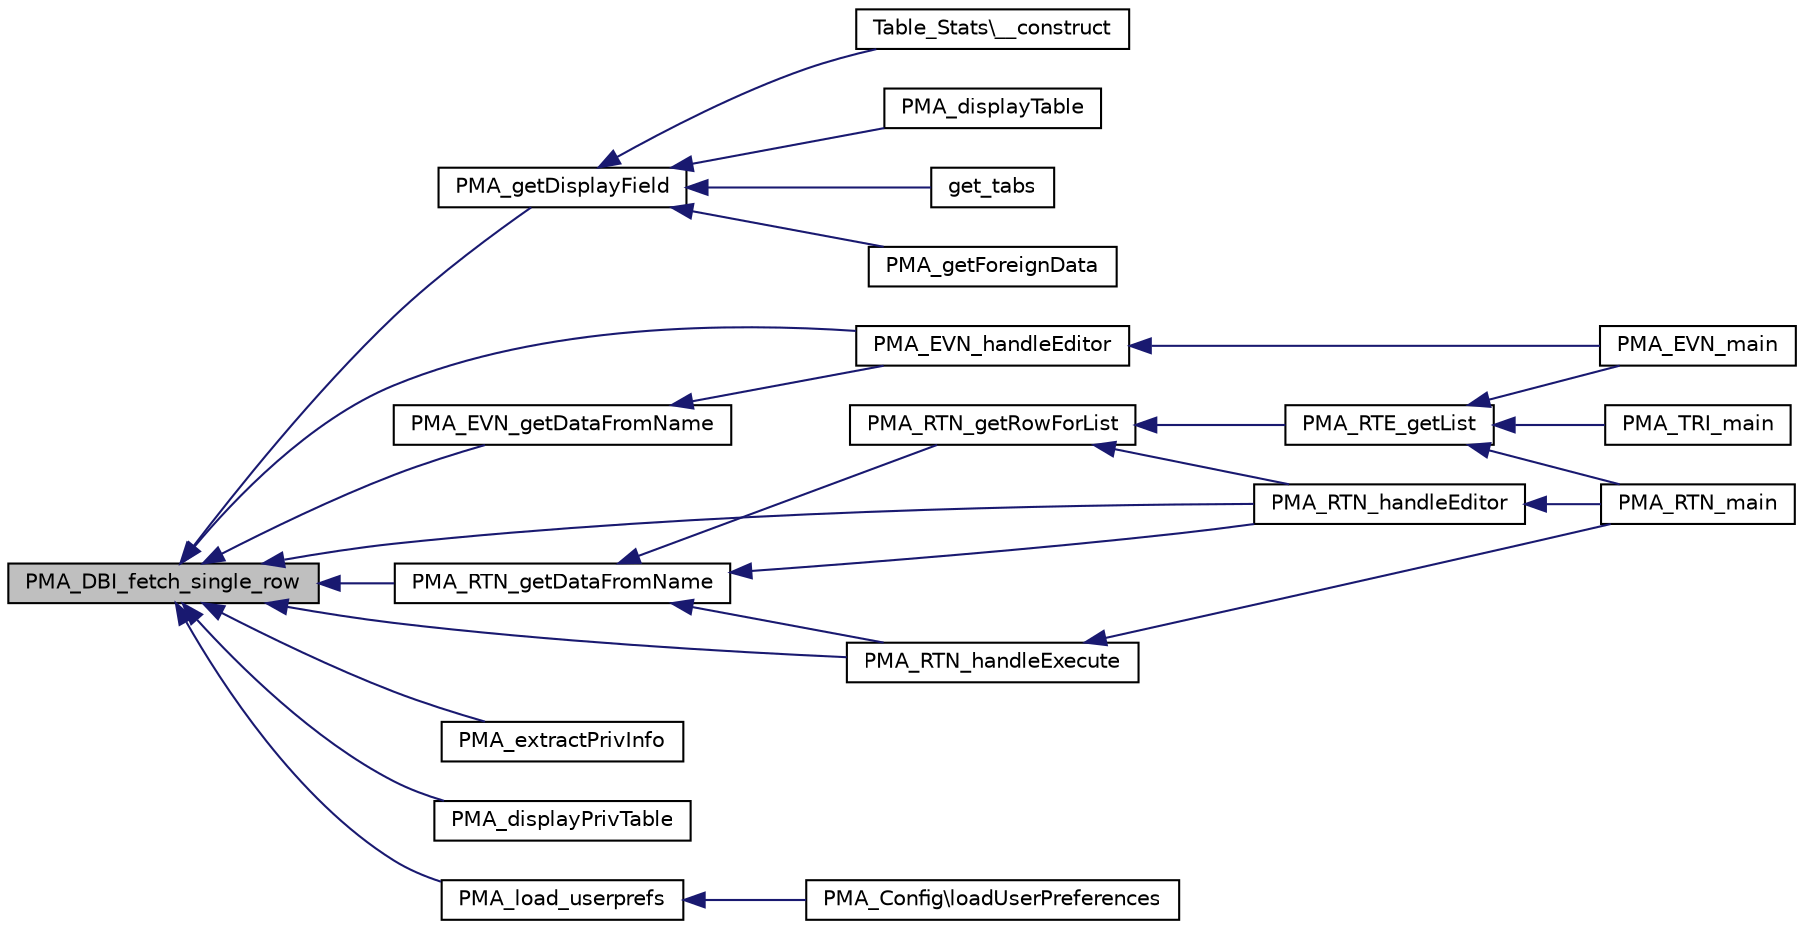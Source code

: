 digraph G
{
  edge [fontname="Helvetica",fontsize="10",labelfontname="Helvetica",labelfontsize="10"];
  node [fontname="Helvetica",fontsize="10",shape=record];
  rankdir="LR";
  Node1 [label="PMA_DBI_fetch_single_row",height=0.2,width=0.4,color="black", fillcolor="grey75", style="filled" fontcolor="black"];
  Node1 -> Node2 [dir="back",color="midnightblue",fontsize="10",style="solid",fontname="Helvetica"];
  Node2 [label="PMA_getDisplayField",height=0.2,width=0.4,color="black", fillcolor="white", style="filled",URL="$relation_8lib_8php.html#ac4b9248f6ad1179a0f86d70f2ad99362",tooltip="Gets the display field of a table."];
  Node2 -> Node3 [dir="back",color="midnightblue",fontsize="10",style="solid",fontname="Helvetica"];
  Node3 [label="Table_Stats\\__construct",height=0.2,width=0.4,color="black", fillcolor="white", style="filled",URL="$classTable__Stats.html#a9434b856824f1e3edd57ef9ffe4e83bb",tooltip="The &quot;Table_Stats&quot; constructor."];
  Node2 -> Node4 [dir="back",color="midnightblue",fontsize="10",style="solid",fontname="Helvetica"];
  Node4 [label="PMA_displayTable",height=0.2,width=0.4,color="black", fillcolor="white", style="filled",URL="$display__tbl_8lib_8php.html#ab64d4328beb5bc6b0a62abfa39fb447a",tooltip="Displays a table of results returned by a SQL query."];
  Node2 -> Node5 [dir="back",color="midnightblue",fontsize="10",style="solid",fontname="Helvetica"];
  Node5 [label="get_tabs",height=0.2,width=0.4,color="black", fillcolor="white", style="filled",URL="$pmd__common_8php.html#a1cd4d60cbb6dfd89d92b21f61f25b3c9",tooltip="retrieves table info and stores it in $GLOBALS[&#39;PMD&#39;]"];
  Node2 -> Node6 [dir="back",color="midnightblue",fontsize="10",style="solid",fontname="Helvetica"];
  Node6 [label="PMA_getForeignData",height=0.2,width=0.4,color="black", fillcolor="white", style="filled",URL="$relation_8lib_8php.html#a3d88adc7fba312fe26b3ef82225a5fdd",tooltip="Gets foreign keys in preparation for a drop-down selector."];
  Node1 -> Node7 [dir="back",color="midnightblue",fontsize="10",style="solid",fontname="Helvetica"];
  Node7 [label="PMA_EVN_handleEditor",height=0.2,width=0.4,color="black", fillcolor="white", style="filled",URL="$rte__events_8lib_8php.html#a9eb0f568d20bcb34761a1862b658d094",tooltip="Handles editor requests for adding or editing an item."];
  Node7 -> Node8 [dir="back",color="midnightblue",fontsize="10",style="solid",fontname="Helvetica"];
  Node8 [label="PMA_EVN_main",height=0.2,width=0.4,color="black", fillcolor="white", style="filled",URL="$rte__events_8lib_8php.html#a32e646576e5c66cfc0172efe82baedd3",tooltip="Main function for the events functionality."];
  Node1 -> Node9 [dir="back",color="midnightblue",fontsize="10",style="solid",fontname="Helvetica"];
  Node9 [label="PMA_EVN_getDataFromName",height=0.2,width=0.4,color="black", fillcolor="white", style="filled",URL="$rte__events_8lib_8php.html#aafb0254c45bbe23cd9f3984a77ecae25",tooltip="This function will generate the values that are required to complete the &quot;Edit event&quot; form given the ..."];
  Node9 -> Node7 [dir="back",color="midnightblue",fontsize="10",style="solid",fontname="Helvetica"];
  Node1 -> Node10 [dir="back",color="midnightblue",fontsize="10",style="solid",fontname="Helvetica"];
  Node10 [label="PMA_RTN_handleEditor",height=0.2,width=0.4,color="black", fillcolor="white", style="filled",URL="$rte__routines_8lib_8php.html#a5984f0f939595e2946293d251a03e095",tooltip="Handles editor requests for adding or editing an item."];
  Node10 -> Node11 [dir="back",color="midnightblue",fontsize="10",style="solid",fontname="Helvetica"];
  Node11 [label="PMA_RTN_main",height=0.2,width=0.4,color="black", fillcolor="white", style="filled",URL="$rte__routines_8lib_8php.html#a82a7cafa80bbc1f971939fd5ddc169fc",tooltip="Main function for the routines functionality."];
  Node1 -> Node12 [dir="back",color="midnightblue",fontsize="10",style="solid",fontname="Helvetica"];
  Node12 [label="PMA_RTN_getDataFromName",height=0.2,width=0.4,color="black", fillcolor="white", style="filled",URL="$rte__routines_8lib_8php.html#a5d0418d9efa5cf6da8f03fd3bc6c098f",tooltip="This function will generate the values that are required to complete the &quot;Edit routine&quot; form given th..."];
  Node12 -> Node13 [dir="back",color="midnightblue",fontsize="10",style="solid",fontname="Helvetica"];
  Node13 [label="PMA_RTN_getRowForList",height=0.2,width=0.4,color="black", fillcolor="white", style="filled",URL="$rte__list_8lib_8php.html#aece2dab96a3cb0b4141f7daff960ec3b",tooltip="Creates the contents for a row in the list of routines."];
  Node13 -> Node14 [dir="back",color="midnightblue",fontsize="10",style="solid",fontname="Helvetica"];
  Node14 [label="PMA_RTE_getList",height=0.2,width=0.4,color="black", fillcolor="white", style="filled",URL="$rte__list_8lib_8php.html#a0376d09c0e0dbe44c936a45538f16a2e",tooltip="Creates a list of items containing the relevant information and some action links."];
  Node14 -> Node8 [dir="back",color="midnightblue",fontsize="10",style="solid",fontname="Helvetica"];
  Node14 -> Node11 [dir="back",color="midnightblue",fontsize="10",style="solid",fontname="Helvetica"];
  Node14 -> Node15 [dir="back",color="midnightblue",fontsize="10",style="solid",fontname="Helvetica"];
  Node15 [label="PMA_TRI_main",height=0.2,width=0.4,color="black", fillcolor="white", style="filled",URL="$rte__triggers_8lib_8php.html#a9718500ed4111c7d22990addfe65b205",tooltip="Main function for the triggers functionality."];
  Node13 -> Node10 [dir="back",color="midnightblue",fontsize="10",style="solid",fontname="Helvetica"];
  Node12 -> Node10 [dir="back",color="midnightblue",fontsize="10",style="solid",fontname="Helvetica"];
  Node12 -> Node16 [dir="back",color="midnightblue",fontsize="10",style="solid",fontname="Helvetica"];
  Node16 [label="PMA_RTN_handleExecute",height=0.2,width=0.4,color="black", fillcolor="white", style="filled",URL="$rte__routines_8lib_8php.html#ac32716fc36f9d698b0469448d389f417",tooltip="Handles requests for executing a routine."];
  Node16 -> Node11 [dir="back",color="midnightblue",fontsize="10",style="solid",fontname="Helvetica"];
  Node1 -> Node16 [dir="back",color="midnightblue",fontsize="10",style="solid",fontname="Helvetica"];
  Node1 -> Node17 [dir="back",color="midnightblue",fontsize="10",style="solid",fontname="Helvetica"];
  Node17 [label="PMA_extractPrivInfo",height=0.2,width=0.4,color="black", fillcolor="white", style="filled",URL="$server__privileges_8php.html#a48ca536ceb0e32d396720a52d7af6e62",tooltip="Extracts the privilege information of a priv table row."];
  Node1 -> Node18 [dir="back",color="midnightblue",fontsize="10",style="solid",fontname="Helvetica"];
  Node18 [label="PMA_displayPrivTable",height=0.2,width=0.4,color="black", fillcolor="white", style="filled",URL="$server__privileges_8php.html#a1fba97ee0994c3e0dc4f5793d66ea515",tooltip="Displays the privileges form table."];
  Node1 -> Node19 [dir="back",color="midnightblue",fontsize="10",style="solid",fontname="Helvetica"];
  Node19 [label="PMA_load_userprefs",height=0.2,width=0.4,color="black", fillcolor="white", style="filled",URL="$user__preferences_8lib_8php.html#ab1f255ccfeec708bae280a2a392c2a76",tooltip="Loads user preferences."];
  Node19 -> Node20 [dir="back",color="midnightblue",fontsize="10",style="solid",fontname="Helvetica"];
  Node20 [label="PMA_Config\\loadUserPreferences",height=0.2,width=0.4,color="black", fillcolor="white", style="filled",URL="$classPMA__Config.html#a8ebd0e4951ac2269fac354000f3a4c35",tooltip="Loads user preferences and merges them with current config must be called after control connection ha..."];
}

